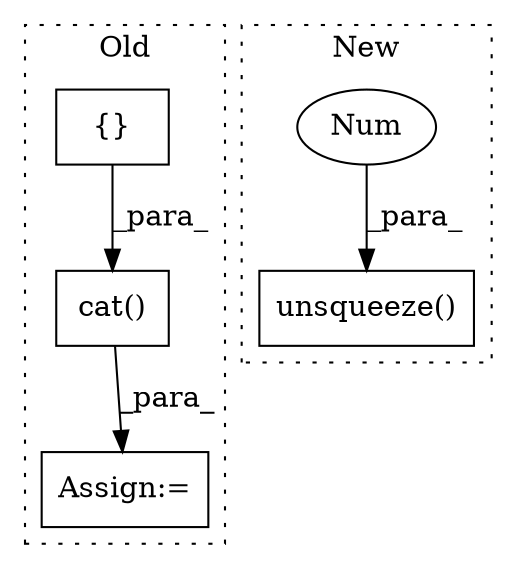 digraph G {
subgraph cluster0 {
1 [label="cat()" a="75" s="2233,2257" l="10,10" shape="box"];
4 [label="Assign:=" a="68" s="2230" l="3" shape="box"];
5 [label="{}" a="59" s="2243,2256" l="1,0" shape="box"];
label = "Old";
style="dotted";
}
subgraph cluster1 {
2 [label="unsqueeze()" a="75" s="3139,3213" l="73,1" shape="box"];
3 [label="Num" a="76" s="3212" l="1" shape="ellipse"];
label = "New";
style="dotted";
}
1 -> 4 [label="_para_"];
3 -> 2 [label="_para_"];
5 -> 1 [label="_para_"];
}